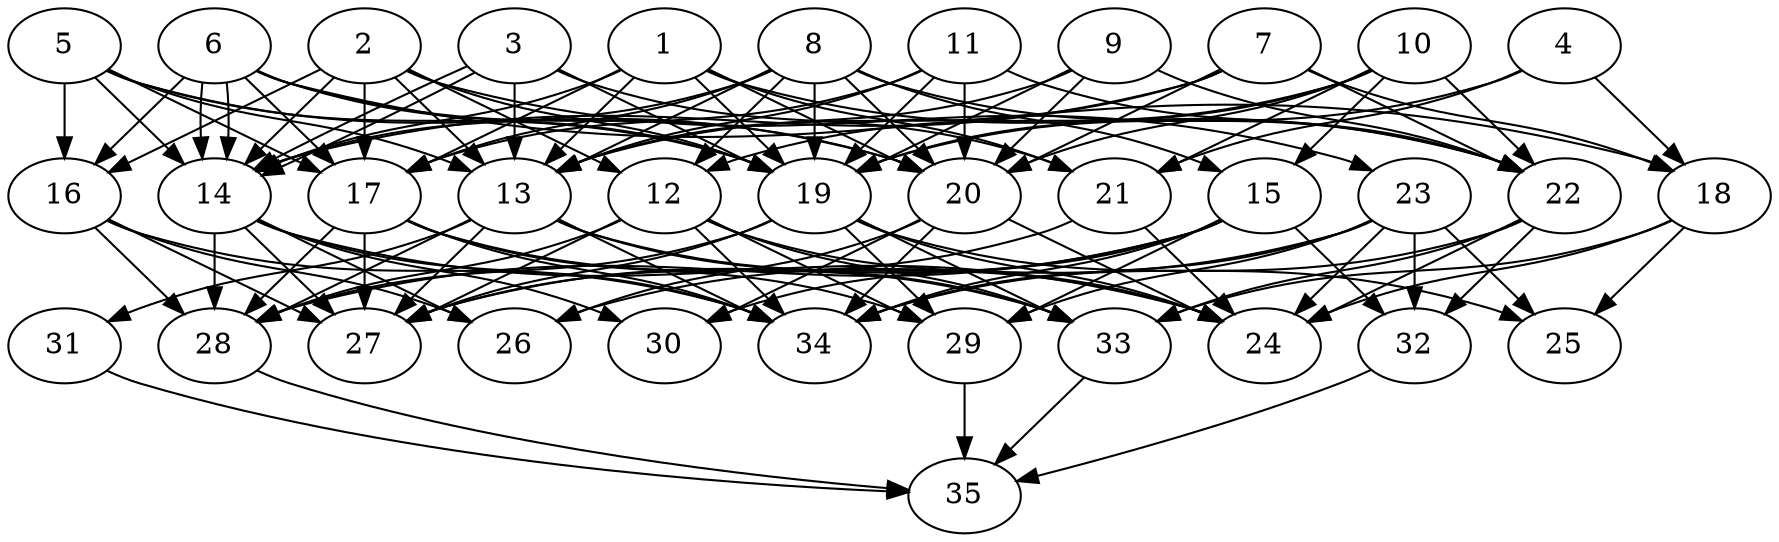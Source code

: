 // DAG automatically generated by daggen at Thu Oct  3 14:05:38 2019
// ./daggen --dot -n 35 --ccr 0.4 --fat 0.7 --regular 0.9 --density 0.9 --mindata 5242880 --maxdata 52428800 
digraph G {
  1 [size="58557440", alpha="0.02", expect_size="23422976"] 
  1 -> 13 [size ="23422976"]
  1 -> 14 [size ="23422976"]
  1 -> 17 [size ="23422976"]
  1 -> 19 [size ="23422976"]
  1 -> 20 [size ="23422976"]
  1 -> 21 [size ="23422976"]
  1 -> 22 [size ="23422976"]
  2 [size="72312320", alpha="0.15", expect_size="28924928"] 
  2 -> 12 [size ="28924928"]
  2 -> 13 [size ="28924928"]
  2 -> 14 [size ="28924928"]
  2 -> 16 [size ="28924928"]
  2 -> 17 [size ="28924928"]
  2 -> 19 [size ="28924928"]
  2 -> 23 [size ="28924928"]
  3 [size="119690240", alpha="0.04", expect_size="47876096"] 
  3 -> 13 [size ="47876096"]
  3 -> 14 [size ="47876096"]
  3 -> 14 [size ="47876096"]
  3 -> 19 [size ="47876096"]
  3 -> 21 [size ="47876096"]
  4 [size="79848960", alpha="0.05", expect_size="31939584"] 
  4 -> 18 [size ="31939584"]
  4 -> 19 [size ="31939584"]
  4 -> 21 [size ="31939584"]
  5 [size="80501760", alpha="0.16", expect_size="32200704"] 
  5 -> 13 [size ="32200704"]
  5 -> 14 [size ="32200704"]
  5 -> 16 [size ="32200704"]
  5 -> 17 [size ="32200704"]
  5 -> 19 [size ="32200704"]
  5 -> 20 [size ="32200704"]
  6 [size="85212160", alpha="0.13", expect_size="34084864"] 
  6 -> 14 [size ="34084864"]
  6 -> 14 [size ="34084864"]
  6 -> 16 [size ="34084864"]
  6 -> 17 [size ="34084864"]
  6 -> 18 [size ="34084864"]
  6 -> 19 [size ="34084864"]
  6 -> 20 [size ="34084864"]
  7 [size="92748800", alpha="0.10", expect_size="37099520"] 
  7 -> 13 [size ="37099520"]
  7 -> 14 [size ="37099520"]
  7 -> 18 [size ="37099520"]
  7 -> 20 [size ="37099520"]
  7 -> 22 [size ="37099520"]
  8 [size="110412800", alpha="0.01", expect_size="44165120"] 
  8 -> 12 [size ="44165120"]
  8 -> 13 [size ="44165120"]
  8 -> 14 [size ="44165120"]
  8 -> 15 [size ="44165120"]
  8 -> 17 [size ="44165120"]
  8 -> 19 [size ="44165120"]
  8 -> 20 [size ="44165120"]
  8 -> 22 [size ="44165120"]
  9 [size="103831040", alpha="0.02", expect_size="41532416"] 
  9 -> 13 [size ="41532416"]
  9 -> 19 [size ="41532416"]
  9 -> 20 [size ="41532416"]
  9 -> 22 [size ="41532416"]
  10 [size="20725760", alpha="0.09", expect_size="8290304"] 
  10 -> 12 [size ="8290304"]
  10 -> 15 [size ="8290304"]
  10 -> 19 [size ="8290304"]
  10 -> 20 [size ="8290304"]
  10 -> 21 [size ="8290304"]
  10 -> 22 [size ="8290304"]
  11 [size="125201920", alpha="0.07", expect_size="50080768"] 
  11 -> 13 [size ="50080768"]
  11 -> 17 [size ="50080768"]
  11 -> 19 [size ="50080768"]
  11 -> 20 [size ="50080768"]
  11 -> 22 [size ="50080768"]
  12 [size="18283520", alpha="0.00", expect_size="7313408"] 
  12 -> 24 [size ="7313408"]
  12 -> 27 [size ="7313408"]
  12 -> 28 [size ="7313408"]
  12 -> 29 [size ="7313408"]
  12 -> 33 [size ="7313408"]
  12 -> 34 [size ="7313408"]
  13 [size="107389440", alpha="0.12", expect_size="42955776"] 
  13 -> 24 [size ="42955776"]
  13 -> 27 [size ="42955776"]
  13 -> 28 [size ="42955776"]
  13 -> 31 [size ="42955776"]
  13 -> 33 [size ="42955776"]
  13 -> 34 [size ="42955776"]
  14 [size="14325760", alpha="0.06", expect_size="5730304"] 
  14 -> 24 [size ="5730304"]
  14 -> 26 [size ="5730304"]
  14 -> 27 [size ="5730304"]
  14 -> 28 [size ="5730304"]
  14 -> 30 [size ="5730304"]
  14 -> 34 [size ="5730304"]
  15 [size="44518400", alpha="0.12", expect_size="17807360"] 
  15 -> 27 [size ="17807360"]
  15 -> 28 [size ="17807360"]
  15 -> 29 [size ="17807360"]
  15 -> 30 [size ="17807360"]
  15 -> 32 [size ="17807360"]
  15 -> 34 [size ="17807360"]
  16 [size="18465280", alpha="0.16", expect_size="7386112"] 
  16 -> 26 [size ="7386112"]
  16 -> 27 [size ="7386112"]
  16 -> 28 [size ="7386112"]
  16 -> 34 [size ="7386112"]
  17 [size="93724160", alpha="0.11", expect_size="37489664"] 
  17 -> 27 [size ="37489664"]
  17 -> 28 [size ="37489664"]
  17 -> 29 [size ="37489664"]
  17 -> 33 [size ="37489664"]
  17 -> 34 [size ="37489664"]
  18 [size="35340800", alpha="0.16", expect_size="14136320"] 
  18 -> 24 [size ="14136320"]
  18 -> 25 [size ="14136320"]
  18 -> 33 [size ="14136320"]
  19 [size="39503360", alpha="0.05", expect_size="15801344"] 
  19 -> 24 [size ="15801344"]
  19 -> 25 [size ="15801344"]
  19 -> 27 [size ="15801344"]
  19 -> 28 [size ="15801344"]
  19 -> 29 [size ="15801344"]
  19 -> 33 [size ="15801344"]
  20 [size="53593600", alpha="0.10", expect_size="21437440"] 
  20 -> 24 [size ="21437440"]
  20 -> 26 [size ="21437440"]
  20 -> 30 [size ="21437440"]
  20 -> 34 [size ="21437440"]
  21 [size="103969280", alpha="0.04", expect_size="41587712"] 
  21 -> 24 [size ="41587712"]
  21 -> 27 [size ="41587712"]
  22 [size="29255680", alpha="0.07", expect_size="11702272"] 
  22 -> 24 [size ="11702272"]
  22 -> 32 [size ="11702272"]
  22 -> 33 [size ="11702272"]
  22 -> 34 [size ="11702272"]
  23 [size="32079360", alpha="0.09", expect_size="12831744"] 
  23 -> 24 [size ="12831744"]
  23 -> 25 [size ="12831744"]
  23 -> 26 [size ="12831744"]
  23 -> 29 [size ="12831744"]
  23 -> 32 [size ="12831744"]
  23 -> 34 [size ="12831744"]
  24 [size="100851200", alpha="0.02", expect_size="40340480"] 
  25 [size="19187200", alpha="0.06", expect_size="7674880"] 
  26 [size="91822080", alpha="0.03", expect_size="36728832"] 
  27 [size="66959360", alpha="0.13", expect_size="26783744"] 
  28 [size="15086080", alpha="0.20", expect_size="6034432"] 
  28 -> 35 [size ="6034432"]
  29 [size="110440960", alpha="0.02", expect_size="44176384"] 
  29 -> 35 [size ="44176384"]
  30 [size="19944960", alpha="0.05", expect_size="7977984"] 
  31 [size="81579520", alpha="0.07", expect_size="32631808"] 
  31 -> 35 [size ="32631808"]
  32 [size="104862720", alpha="0.10", expect_size="41945088"] 
  32 -> 35 [size ="41945088"]
  33 [size="31042560", alpha="0.09", expect_size="12417024"] 
  33 -> 35 [size ="12417024"]
  34 [size="84664320", alpha="0.09", expect_size="33865728"] 
  35 [size="96540160", alpha="0.13", expect_size="38616064"] 
}
